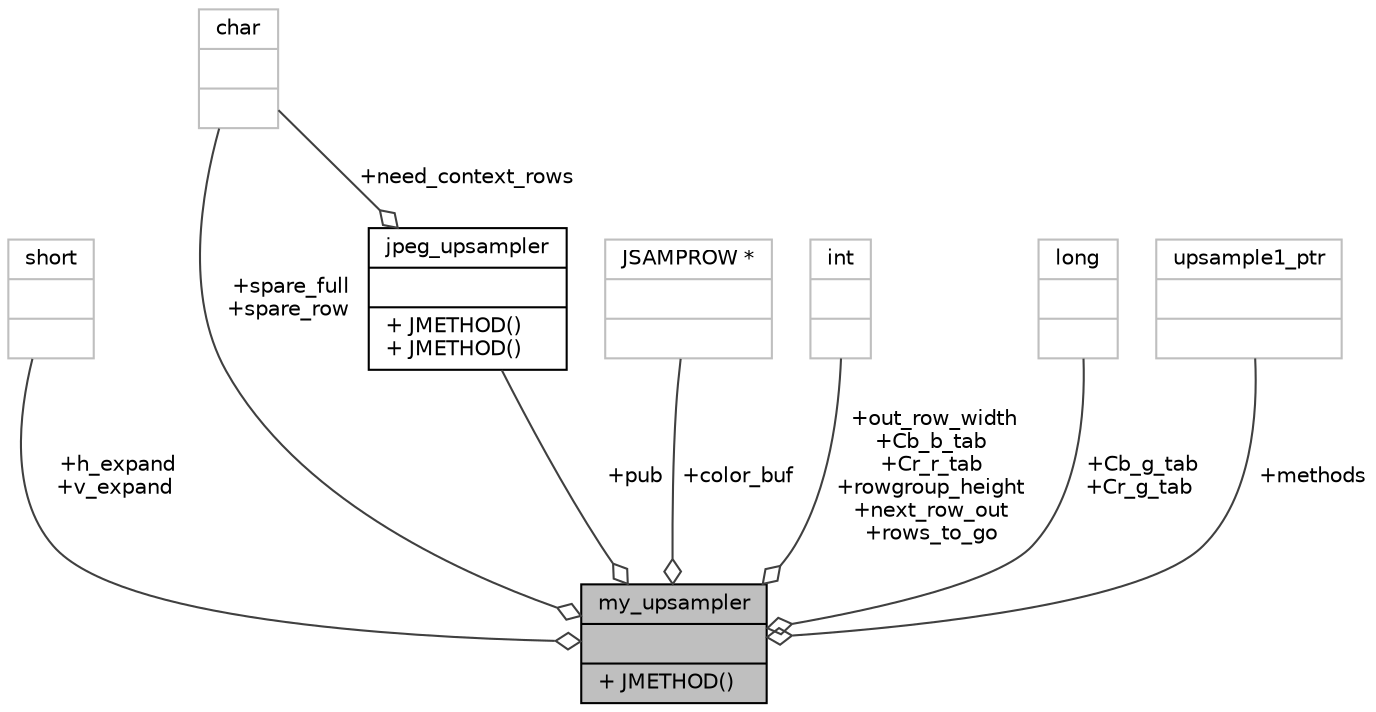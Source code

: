 digraph "my_upsampler"
{
 // LATEX_PDF_SIZE
  bgcolor="transparent";
  edge [fontname="Helvetica",fontsize="10",labelfontname="Helvetica",labelfontsize="10"];
  node [fontname="Helvetica",fontsize="10",shape=record];
  Node1 [label="{my_upsampler\n||+ JMETHOD()\l}",height=0.2,width=0.4,color="black", fillcolor="grey75", style="filled", fontcolor="black",tooltip=" "];
  Node2 -> Node1 [color="grey25",fontsize="10",style="solid",label=" +h_expand\n+v_expand" ,arrowhead="odiamond"];
  Node2 [label="{short\n||}",height=0.2,width=0.4,color="grey75",tooltip=" "];
  Node3 -> Node1 [color="grey25",fontsize="10",style="solid",label=" +spare_full\n+spare_row" ,arrowhead="odiamond"];
  Node3 [label="{char\n||}",height=0.2,width=0.4,color="grey75",tooltip=" "];
  Node4 -> Node1 [color="grey25",fontsize="10",style="solid",label=" +color_buf" ,arrowhead="odiamond"];
  Node4 [label="{JSAMPROW *\n||}",height=0.2,width=0.4,color="grey75",tooltip=" "];
  Node5 -> Node1 [color="grey25",fontsize="10",style="solid",label=" +out_row_width\n+Cb_b_tab\n+Cr_r_tab\n+rowgroup_height\n+next_row_out\n+rows_to_go" ,arrowhead="odiamond"];
  Node5 [label="{int\n||}",height=0.2,width=0.4,color="grey75",tooltip=" "];
  Node6 -> Node1 [color="grey25",fontsize="10",style="solid",label=" +pub" ,arrowhead="odiamond"];
  Node6 [label="{jpeg_upsampler\n||+ JMETHOD()\l+ JMETHOD()\l}",height=0.2,width=0.4,color="black",URL="$structjpeg__upsampler.html",tooltip=" "];
  Node3 -> Node6 [color="grey25",fontsize="10",style="solid",label=" +need_context_rows" ,arrowhead="odiamond"];
  Node7 -> Node1 [color="grey25",fontsize="10",style="solid",label=" +Cb_g_tab\n+Cr_g_tab" ,arrowhead="odiamond"];
  Node7 [label="{long\n||}",height=0.2,width=0.4,color="grey75",tooltip=" "];
  Node8 -> Node1 [color="grey25",fontsize="10",style="solid",label=" +methods" ,arrowhead="odiamond"];
  Node8 [label="{upsample1_ptr\n||}",height=0.2,width=0.4,color="grey75",tooltip=" "];
}
